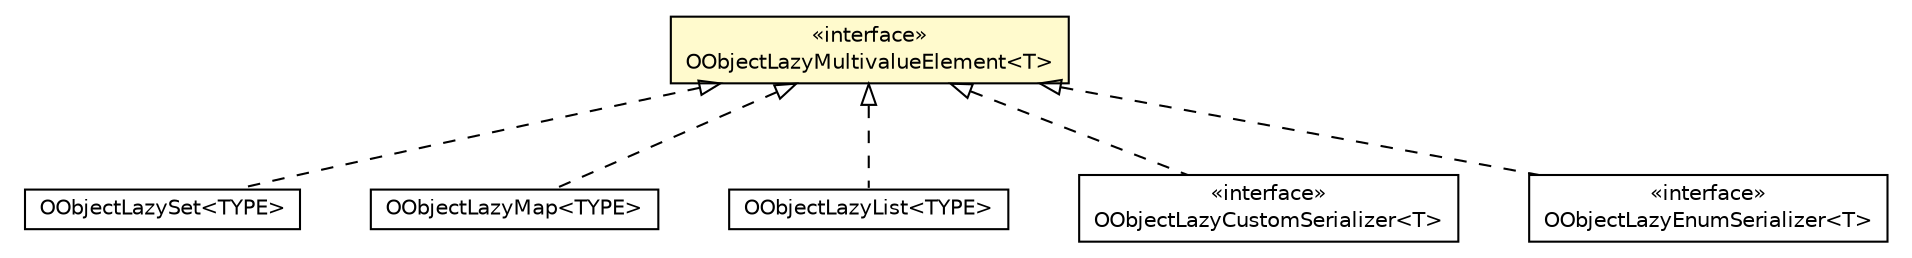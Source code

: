 #!/usr/local/bin/dot
#
# Class diagram 
# Generated by UMLGraph version R5_6-24-gf6e263 (http://www.umlgraph.org/)
#

digraph G {
	edge [fontname="Helvetica",fontsize=10,labelfontname="Helvetica",labelfontsize=10];
	node [fontname="Helvetica",fontsize=10,shape=plaintext];
	nodesep=0.25;
	ranksep=0.5;
	// com.orientechnologies.orient.core.db.object.OObjectLazyMultivalueElement<T>
	c2652300 [label=<<table title="com.orientechnologies.orient.core.db.object.OObjectLazyMultivalueElement" border="0" cellborder="1" cellspacing="0" cellpadding="2" port="p" bgcolor="lemonChiffon" href="./OObjectLazyMultivalueElement.html">
		<tr><td><table border="0" cellspacing="0" cellpadding="1">
<tr><td align="center" balign="center"> &#171;interface&#187; </td></tr>
<tr><td align="center" balign="center"> OObjectLazyMultivalueElement&lt;T&gt; </td></tr>
		</table></td></tr>
		</table>>, URL="./OObjectLazyMultivalueElement.html", fontname="Helvetica", fontcolor="black", fontsize=10.0];
	// com.orientechnologies.orient.object.db.OObjectLazySet<TYPE>
	c2653481 [label=<<table title="com.orientechnologies.orient.object.db.OObjectLazySet" border="0" cellborder="1" cellspacing="0" cellpadding="2" port="p" href="../../../object/db/OObjectLazySet.html">
		<tr><td><table border="0" cellspacing="0" cellpadding="1">
<tr><td align="center" balign="center"> OObjectLazySet&lt;TYPE&gt; </td></tr>
		</table></td></tr>
		</table>>, URL="../../../object/db/OObjectLazySet.html", fontname="Helvetica", fontcolor="black", fontsize=10.0];
	// com.orientechnologies.orient.object.db.OObjectLazyMap<TYPE>
	c2653484 [label=<<table title="com.orientechnologies.orient.object.db.OObjectLazyMap" border="0" cellborder="1" cellspacing="0" cellpadding="2" port="p" href="../../../object/db/OObjectLazyMap.html">
		<tr><td><table border="0" cellspacing="0" cellpadding="1">
<tr><td align="center" balign="center"> OObjectLazyMap&lt;TYPE&gt; </td></tr>
		</table></td></tr>
		</table>>, URL="../../../object/db/OObjectLazyMap.html", fontname="Helvetica", fontcolor="black", fontsize=10.0];
	// com.orientechnologies.orient.object.db.OObjectLazyList<TYPE>
	c2653489 [label=<<table title="com.orientechnologies.orient.object.db.OObjectLazyList" border="0" cellborder="1" cellspacing="0" cellpadding="2" port="p" href="../../../object/db/OObjectLazyList.html">
		<tr><td><table border="0" cellspacing="0" cellpadding="1">
<tr><td align="center" balign="center"> OObjectLazyList&lt;TYPE&gt; </td></tr>
		</table></td></tr>
		</table>>, URL="../../../object/db/OObjectLazyList.html", fontname="Helvetica", fontcolor="black", fontsize=10.0];
	// com.orientechnologies.orient.object.serialization.OObjectLazyCustomSerializer<T>
	c2653518 [label=<<table title="com.orientechnologies.orient.object.serialization.OObjectLazyCustomSerializer" border="0" cellborder="1" cellspacing="0" cellpadding="2" port="p" href="../../../object/serialization/OObjectLazyCustomSerializer.html">
		<tr><td><table border="0" cellspacing="0" cellpadding="1">
<tr><td align="center" balign="center"> &#171;interface&#187; </td></tr>
<tr><td align="center" balign="center"> OObjectLazyCustomSerializer&lt;T&gt; </td></tr>
		</table></td></tr>
		</table>>, URL="../../../object/serialization/OObjectLazyCustomSerializer.html", fontname="Helvetica", fontcolor="black", fontsize=10.0];
	// com.orientechnologies.orient.object.enumerations.OObjectLazyEnumSerializer<T>
	c2653525 [label=<<table title="com.orientechnologies.orient.object.enumerations.OObjectLazyEnumSerializer" border="0" cellborder="1" cellspacing="0" cellpadding="2" port="p" href="../../../object/enumerations/OObjectLazyEnumSerializer.html">
		<tr><td><table border="0" cellspacing="0" cellpadding="1">
<tr><td align="center" balign="center"> &#171;interface&#187; </td></tr>
<tr><td align="center" balign="center"> OObjectLazyEnumSerializer&lt;T&gt; </td></tr>
		</table></td></tr>
		</table>>, URL="../../../object/enumerations/OObjectLazyEnumSerializer.html", fontname="Helvetica", fontcolor="black", fontsize=10.0];
	//com.orientechnologies.orient.object.db.OObjectLazySet<TYPE> implements com.orientechnologies.orient.core.db.object.OObjectLazyMultivalueElement<T>
	c2652300:p -> c2653481:p [dir=back,arrowtail=empty,style=dashed];
	//com.orientechnologies.orient.object.db.OObjectLazyMap<TYPE> implements com.orientechnologies.orient.core.db.object.OObjectLazyMultivalueElement<T>
	c2652300:p -> c2653484:p [dir=back,arrowtail=empty,style=dashed];
	//com.orientechnologies.orient.object.db.OObjectLazyList<TYPE> implements com.orientechnologies.orient.core.db.object.OObjectLazyMultivalueElement<T>
	c2652300:p -> c2653489:p [dir=back,arrowtail=empty,style=dashed];
	//com.orientechnologies.orient.object.serialization.OObjectLazyCustomSerializer<T> implements com.orientechnologies.orient.core.db.object.OObjectLazyMultivalueElement<T>
	c2652300:p -> c2653518:p [dir=back,arrowtail=empty,style=dashed];
	//com.orientechnologies.orient.object.enumerations.OObjectLazyEnumSerializer<T> implements com.orientechnologies.orient.core.db.object.OObjectLazyMultivalueElement<T>
	c2652300:p -> c2653525:p [dir=back,arrowtail=empty,style=dashed];
}

